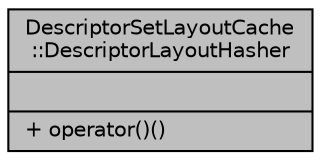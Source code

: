 digraph "DescriptorSetLayoutCache::DescriptorLayoutHasher"
{
 // LATEX_PDF_SIZE
  edge [fontname="Helvetica",fontsize="10",labelfontname="Helvetica",labelfontsize="10"];
  node [fontname="Helvetica",fontsize="10",shape=record];
  Node1 [label="{DescriptorSetLayoutCache\l::DescriptorLayoutHasher\n||+ operator()()\l}",height=0.2,width=0.4,color="black", fillcolor="grey75", style="filled", fontcolor="black",tooltip=" "];
}
